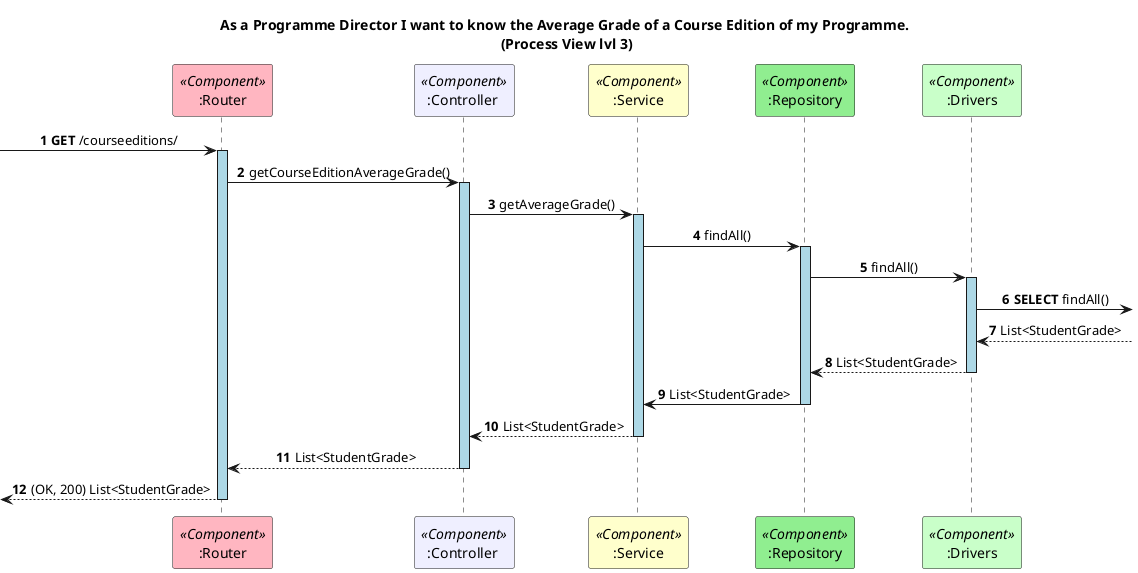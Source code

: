 @startuml

autonumber
skinparam sequenceMessageAlign center
skinparam sequenceLifeLineBackgroundColor lightblue
title As a Programme Director I want to know the Average Grade of a Course Edition of my Programme. \n(Process View lvl 3)
skinparam sequencemessagealign center

participant ":Router" as R <<Component>> #lightpink
participant ":Controller " as controller <<Component>> #motivation
participant ":Service" as service <<Component>> #business
participant ":Repository" as repo <<Component>> #lightgreen
participant ":Drivers" as D <<Component>> #technology

 -> R ++ : **GET** /courseeditions/
R -> controller ++ : getCourseEditionAverageGrade()

controller -> service ++ : getAverageGrade()

service -> repo ++ : findAll()
repo ->  D ++ : findAll()
D -> : **SELECT** findAll()
D <-- : List<StudentGrade>
D --> repo -- : List<StudentGrade>
repo -> service -- : List<StudentGrade>


service --> controller -- : List<StudentGrade>

controller --> R --: List<StudentGrade>

 <-- R -- : (OK, 200) List<StudentGrade>

@enduml